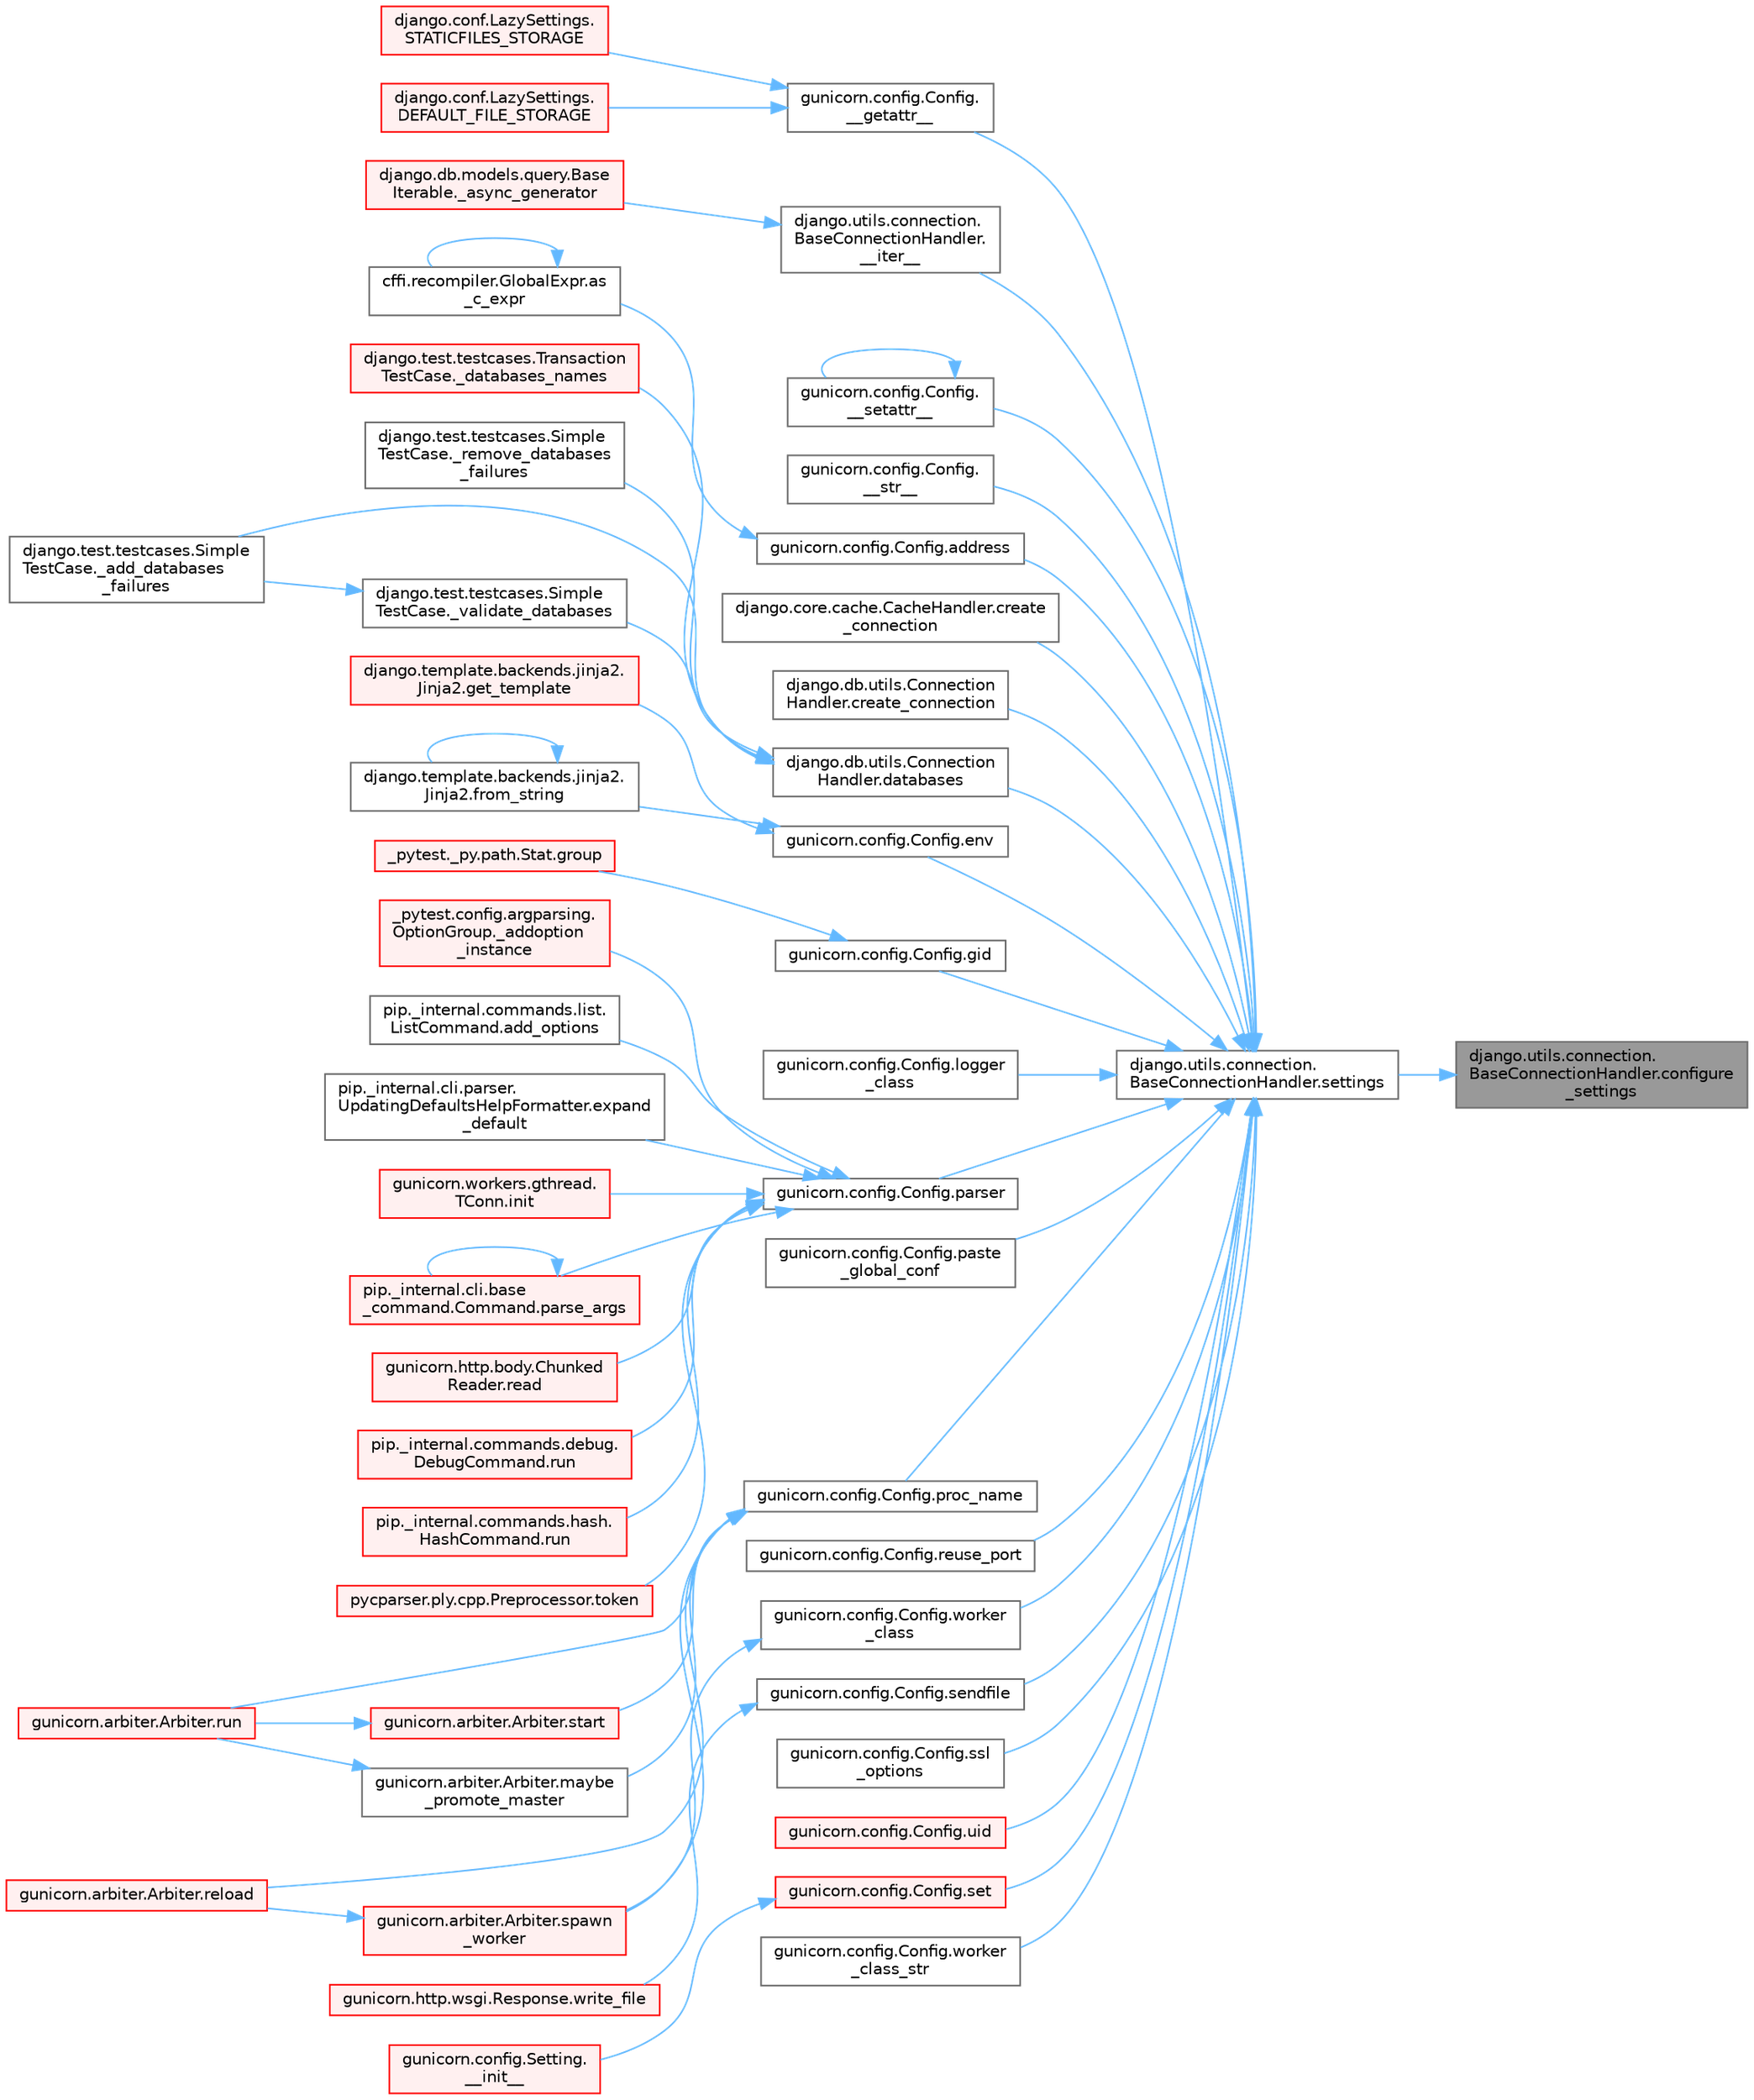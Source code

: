 digraph "django.utils.connection.BaseConnectionHandler.configure_settings"
{
 // LATEX_PDF_SIZE
  bgcolor="transparent";
  edge [fontname=Helvetica,fontsize=10,labelfontname=Helvetica,labelfontsize=10];
  node [fontname=Helvetica,fontsize=10,shape=box,height=0.2,width=0.4];
  rankdir="RL";
  Node1 [id="Node000001",label="django.utils.connection.\lBaseConnectionHandler.configure\l_settings",height=0.2,width=0.4,color="gray40", fillcolor="grey60", style="filled", fontcolor="black",tooltip=" "];
  Node1 -> Node2 [id="edge1_Node000001_Node000002",dir="back",color="steelblue1",style="solid",tooltip=" "];
  Node2 [id="Node000002",label="django.utils.connection.\lBaseConnectionHandler.settings",height=0.2,width=0.4,color="grey40", fillcolor="white", style="filled",URL="$classdjango_1_1utils_1_1connection_1_1_base_connection_handler.html#aa776ed5898d67867ef81fd3fe39e4286",tooltip=" "];
  Node2 -> Node3 [id="edge2_Node000002_Node000003",dir="back",color="steelblue1",style="solid",tooltip=" "];
  Node3 [id="Node000003",label="gunicorn.config.Config.\l__getattr__",height=0.2,width=0.4,color="grey40", fillcolor="white", style="filled",URL="$classgunicorn_1_1config_1_1_config.html#a71eacf01d4ad4f8e94164f40459e55b3",tooltip=" "];
  Node3 -> Node4 [id="edge3_Node000003_Node000004",dir="back",color="steelblue1",style="solid",tooltip=" "];
  Node4 [id="Node000004",label="django.conf.LazySettings.\lDEFAULT_FILE_STORAGE",height=0.2,width=0.4,color="red", fillcolor="#FFF0F0", style="filled",URL="$classdjango_1_1conf_1_1_lazy_settings.html#a262999dfae4088a806facff7288a28b2",tooltip=" "];
  Node3 -> Node6 [id="edge4_Node000003_Node000006",dir="back",color="steelblue1",style="solid",tooltip=" "];
  Node6 [id="Node000006",label="django.conf.LazySettings.\lSTATICFILES_STORAGE",height=0.2,width=0.4,color="red", fillcolor="#FFF0F0", style="filled",URL="$classdjango_1_1conf_1_1_lazy_settings.html#acf7e82a80fdd6a53ad31cd5f784aaaf7",tooltip=" "];
  Node2 -> Node7 [id="edge5_Node000002_Node000007",dir="back",color="steelblue1",style="solid",tooltip=" "];
  Node7 [id="Node000007",label="django.utils.connection.\lBaseConnectionHandler.\l__iter__",height=0.2,width=0.4,color="grey40", fillcolor="white", style="filled",URL="$classdjango_1_1utils_1_1connection_1_1_base_connection_handler.html#af9d51e8113018441c6051ada3dda01f3",tooltip=" "];
  Node7 -> Node8 [id="edge6_Node000007_Node000008",dir="back",color="steelblue1",style="solid",tooltip=" "];
  Node8 [id="Node000008",label="django.db.models.query.Base\lIterable._async_generator",height=0.2,width=0.4,color="red", fillcolor="#FFF0F0", style="filled",URL="$classdjango_1_1db_1_1models_1_1query_1_1_base_iterable.html#a3ecc2267976bc6628d1fe84d78355144",tooltip=" "];
  Node2 -> Node10 [id="edge7_Node000002_Node000010",dir="back",color="steelblue1",style="solid",tooltip=" "];
  Node10 [id="Node000010",label="gunicorn.config.Config.\l__setattr__",height=0.2,width=0.4,color="grey40", fillcolor="white", style="filled",URL="$classgunicorn_1_1config_1_1_config.html#a431221c36da65baeb6154ea04829398c",tooltip=" "];
  Node10 -> Node10 [id="edge8_Node000010_Node000010",dir="back",color="steelblue1",style="solid",tooltip=" "];
  Node2 -> Node11 [id="edge9_Node000002_Node000011",dir="back",color="steelblue1",style="solid",tooltip=" "];
  Node11 [id="Node000011",label="gunicorn.config.Config.\l__str__",height=0.2,width=0.4,color="grey40", fillcolor="white", style="filled",URL="$classgunicorn_1_1config_1_1_config.html#a50f8ba66ffbd216a35ceacef6ab8c5f3",tooltip=" "];
  Node2 -> Node12 [id="edge10_Node000002_Node000012",dir="back",color="steelblue1",style="solid",tooltip=" "];
  Node12 [id="Node000012",label="gunicorn.config.Config.address",height=0.2,width=0.4,color="grey40", fillcolor="white", style="filled",URL="$classgunicorn_1_1config_1_1_config.html#ad7fe7919987633fc2301dfa66b4290d4",tooltip=" "];
  Node12 -> Node13 [id="edge11_Node000012_Node000013",dir="back",color="steelblue1",style="solid",tooltip=" "];
  Node13 [id="Node000013",label="cffi.recompiler.GlobalExpr.as\l_c_expr",height=0.2,width=0.4,color="grey40", fillcolor="white", style="filled",URL="$classcffi_1_1recompiler_1_1_global_expr.html#aae637b22bd9e45c0afae2bd184781ad1",tooltip=" "];
  Node13 -> Node13 [id="edge12_Node000013_Node000013",dir="back",color="steelblue1",style="solid",tooltip=" "];
  Node2 -> Node14 [id="edge13_Node000002_Node000014",dir="back",color="steelblue1",style="solid",tooltip=" "];
  Node14 [id="Node000014",label="django.core.cache.CacheHandler.create\l_connection",height=0.2,width=0.4,color="grey40", fillcolor="white", style="filled",URL="$classdjango_1_1core_1_1cache_1_1_cache_handler.html#affa70374403e2626da5b3698f1e180e2",tooltip=" "];
  Node2 -> Node15 [id="edge14_Node000002_Node000015",dir="back",color="steelblue1",style="solid",tooltip=" "];
  Node15 [id="Node000015",label="django.db.utils.Connection\lHandler.create_connection",height=0.2,width=0.4,color="grey40", fillcolor="white", style="filled",URL="$classdjango_1_1db_1_1utils_1_1_connection_handler.html#ac44b31e2086cee7f00a7bc6f9f3e2112",tooltip=" "];
  Node2 -> Node16 [id="edge15_Node000002_Node000016",dir="back",color="steelblue1",style="solid",tooltip=" "];
  Node16 [id="Node000016",label="django.db.utils.Connection\lHandler.databases",height=0.2,width=0.4,color="grey40", fillcolor="white", style="filled",URL="$classdjango_1_1db_1_1utils_1_1_connection_handler.html#af7f29772e6e221e678cd244e59eb14a7",tooltip=" "];
  Node16 -> Node17 [id="edge16_Node000016_Node000017",dir="back",color="steelblue1",style="solid",tooltip=" "];
  Node17 [id="Node000017",label="django.test.testcases.Simple\lTestCase._add_databases\l_failures",height=0.2,width=0.4,color="grey40", fillcolor="white", style="filled",URL="$classdjango_1_1test_1_1testcases_1_1_simple_test_case.html#a53e46a0aa7a5d83f57aaf94ed65d6bb3",tooltip=" "];
  Node16 -> Node18 [id="edge17_Node000016_Node000018",dir="back",color="steelblue1",style="solid",tooltip=" "];
  Node18 [id="Node000018",label="django.test.testcases.Transaction\lTestCase._databases_names",height=0.2,width=0.4,color="red", fillcolor="#FFF0F0", style="filled",URL="$classdjango_1_1test_1_1testcases_1_1_transaction_test_case.html#a035e1553bc808dd366fb19b760e8b7be",tooltip=" "];
  Node16 -> Node27 [id="edge18_Node000016_Node000027",dir="back",color="steelblue1",style="solid",tooltip=" "];
  Node27 [id="Node000027",label="django.test.testcases.Simple\lTestCase._remove_databases\l_failures",height=0.2,width=0.4,color="grey40", fillcolor="white", style="filled",URL="$classdjango_1_1test_1_1testcases_1_1_simple_test_case.html#a7d3b76962d1ab6d491f446f34ada2bcc",tooltip=" "];
  Node16 -> Node28 [id="edge19_Node000016_Node000028",dir="back",color="steelblue1",style="solid",tooltip=" "];
  Node28 [id="Node000028",label="django.test.testcases.Simple\lTestCase._validate_databases",height=0.2,width=0.4,color="grey40", fillcolor="white", style="filled",URL="$classdjango_1_1test_1_1testcases_1_1_simple_test_case.html#af859e278898b237e77a0d867ea4cf6e1",tooltip=" "];
  Node28 -> Node17 [id="edge20_Node000028_Node000017",dir="back",color="steelblue1",style="solid",tooltip=" "];
  Node2 -> Node29 [id="edge21_Node000002_Node000029",dir="back",color="steelblue1",style="solid",tooltip=" "];
  Node29 [id="Node000029",label="gunicorn.config.Config.env",height=0.2,width=0.4,color="grey40", fillcolor="white", style="filled",URL="$classgunicorn_1_1config_1_1_config.html#a2deee7194d19cd91329a308e34f15b47",tooltip=" "];
  Node29 -> Node30 [id="edge22_Node000029_Node000030",dir="back",color="steelblue1",style="solid",tooltip=" "];
  Node30 [id="Node000030",label="django.template.backends.jinja2.\lJinja2.from_string",height=0.2,width=0.4,color="grey40", fillcolor="white", style="filled",URL="$classdjango_1_1template_1_1backends_1_1jinja2_1_1_jinja2.html#ac6bd7ef1752b1fd673c8bdb0ae0487ab",tooltip=" "];
  Node30 -> Node30 [id="edge23_Node000030_Node000030",dir="back",color="steelblue1",style="solid",tooltip=" "];
  Node29 -> Node31 [id="edge24_Node000029_Node000031",dir="back",color="steelblue1",style="solid",tooltip=" "];
  Node31 [id="Node000031",label="django.template.backends.jinja2.\lJinja2.get_template",height=0.2,width=0.4,color="red", fillcolor="#FFF0F0", style="filled",URL="$classdjango_1_1template_1_1backends_1_1jinja2_1_1_jinja2.html#a9265545a8f140b3d6554426b83cb56ec",tooltip=" "];
  Node2 -> Node3203 [id="edge25_Node000002_Node003203",dir="back",color="steelblue1",style="solid",tooltip=" "];
  Node3203 [id="Node003203",label="gunicorn.config.Config.gid",height=0.2,width=0.4,color="grey40", fillcolor="white", style="filled",URL="$classgunicorn_1_1config_1_1_config.html#a65c92a5a114c947968354bbce05ea506",tooltip=" "];
  Node3203 -> Node3204 [id="edge26_Node003203_Node003204",dir="back",color="steelblue1",style="solid",tooltip=" "];
  Node3204 [id="Node003204",label="_pytest._py.path.Stat.group",height=0.2,width=0.4,color="red", fillcolor="#FFF0F0", style="filled",URL="$class__pytest_1_1__py_1_1path_1_1_stat.html#aef4e7b019a25aa7e70b896054ef72f51",tooltip=" "];
  Node2 -> Node3205 [id="edge27_Node000002_Node003205",dir="back",color="steelblue1",style="solid",tooltip=" "];
  Node3205 [id="Node003205",label="gunicorn.config.Config.logger\l_class",height=0.2,width=0.4,color="grey40", fillcolor="white", style="filled",URL="$classgunicorn_1_1config_1_1_config.html#ab4c532876130c76c90a3ba799d85b67b",tooltip=" "];
  Node2 -> Node3206 [id="edge28_Node000002_Node003206",dir="back",color="steelblue1",style="solid",tooltip=" "];
  Node3206 [id="Node003206",label="gunicorn.config.Config.parser",height=0.2,width=0.4,color="grey40", fillcolor="white", style="filled",URL="$classgunicorn_1_1config_1_1_config.html#a6cd7e6a928a5a7a3c6d18a0040439dec",tooltip=" "];
  Node3206 -> Node1387 [id="edge29_Node003206_Node001387",dir="back",color="steelblue1",style="solid",tooltip=" "];
  Node1387 [id="Node001387",label="_pytest.config.argparsing.\lOptionGroup._addoption\l_instance",height=0.2,width=0.4,color="red", fillcolor="#FFF0F0", style="filled",URL="$class__pytest_1_1config_1_1argparsing_1_1_option_group.html#ad58bb06684870c5483c49b69f6266dbe",tooltip=" "];
  Node3206 -> Node3207 [id="edge30_Node003206_Node003207",dir="back",color="steelblue1",style="solid",tooltip=" "];
  Node3207 [id="Node003207",label="pip._internal.commands.list.\lListCommand.add_options",height=0.2,width=0.4,color="grey40", fillcolor="white", style="filled",URL="$classpip_1_1__internal_1_1commands_1_1list_1_1_list_command.html#a7beb3337bc0e9088a2ac304563feb671",tooltip=" "];
  Node3206 -> Node3208 [id="edge31_Node003206_Node003208",dir="back",color="steelblue1",style="solid",tooltip=" "];
  Node3208 [id="Node003208",label="pip._internal.cli.parser.\lUpdatingDefaultsHelpFormatter.expand\l_default",height=0.2,width=0.4,color="grey40", fillcolor="white", style="filled",URL="$classpip_1_1__internal_1_1cli_1_1parser_1_1_updating_defaults_help_formatter.html#a32c2fa54d1407762ff23c1a2d50370a7",tooltip=" "];
  Node3206 -> Node3209 [id="edge32_Node003206_Node003209",dir="back",color="steelblue1",style="solid",tooltip=" "];
  Node3209 [id="Node003209",label="gunicorn.workers.gthread.\lTConn.init",height=0.2,width=0.4,color="red", fillcolor="#FFF0F0", style="filled",URL="$classgunicorn_1_1workers_1_1gthread_1_1_t_conn.html#a5cbaeab16e7908f0cbf4730954f189fd",tooltip=" "];
  Node3206 -> Node3219 [id="edge33_Node003206_Node003219",dir="back",color="steelblue1",style="solid",tooltip=" "];
  Node3219 [id="Node003219",label="pip._internal.cli.base\l_command.Command.parse_args",height=0.2,width=0.4,color="red", fillcolor="#FFF0F0", style="filled",URL="$classpip_1_1__internal_1_1cli_1_1base__command_1_1_command.html#ae5d2ab6756b8ba6603587cbb39b9127f",tooltip=" "];
  Node3219 -> Node3219 [id="edge34_Node003219_Node003219",dir="back",color="steelblue1",style="solid",tooltip=" "];
  Node3206 -> Node3220 [id="edge35_Node003206_Node003220",dir="back",color="steelblue1",style="solid",tooltip=" "];
  Node3220 [id="Node003220",label="gunicorn.http.body.Chunked\lReader.read",height=0.2,width=0.4,color="red", fillcolor="#FFF0F0", style="filled",URL="$classgunicorn_1_1http_1_1body_1_1_chunked_reader.html#aa291cdee58cf19e63d92914442ab2d7e",tooltip=" "];
  Node3206 -> Node3221 [id="edge36_Node003206_Node003221",dir="back",color="steelblue1",style="solid",tooltip=" "];
  Node3221 [id="Node003221",label="pip._internal.commands.debug.\lDebugCommand.run",height=0.2,width=0.4,color="red", fillcolor="#FFF0F0", style="filled",URL="$classpip_1_1__internal_1_1commands_1_1debug_1_1_debug_command.html#ad61d252dadf4281ecbf50be217af05b8",tooltip=" "];
  Node3206 -> Node3222 [id="edge37_Node003206_Node003222",dir="back",color="steelblue1",style="solid",tooltip=" "];
  Node3222 [id="Node003222",label="pip._internal.commands.hash.\lHashCommand.run",height=0.2,width=0.4,color="red", fillcolor="#FFF0F0", style="filled",URL="$classpip_1_1__internal_1_1commands_1_1hash_1_1_hash_command.html#a1c507b4629e8940645b8239212076661",tooltip=" "];
  Node3206 -> Node3223 [id="edge38_Node003206_Node003223",dir="back",color="steelblue1",style="solid",tooltip=" "];
  Node3223 [id="Node003223",label="pycparser.ply.cpp.Preprocessor.token",height=0.2,width=0.4,color="red", fillcolor="#FFF0F0", style="filled",URL="$classpycparser_1_1ply_1_1cpp_1_1_preprocessor.html#ac15600d7021e8a849f126500017231ff",tooltip=" "];
  Node2 -> Node3235 [id="edge39_Node000002_Node003235",dir="back",color="steelblue1",style="solid",tooltip=" "];
  Node3235 [id="Node003235",label="gunicorn.config.Config.paste\l_global_conf",height=0.2,width=0.4,color="grey40", fillcolor="white", style="filled",URL="$classgunicorn_1_1config_1_1_config.html#a050d697055705c041417a1d55cfd07b6",tooltip=" "];
  Node2 -> Node3236 [id="edge40_Node000002_Node003236",dir="back",color="steelblue1",style="solid",tooltip=" "];
  Node3236 [id="Node003236",label="gunicorn.config.Config.proc_name",height=0.2,width=0.4,color="grey40", fillcolor="white", style="filled",URL="$classgunicorn_1_1config_1_1_config.html#af59145947d670d400784a1a1e4acdca9",tooltip=" "];
  Node3236 -> Node3039 [id="edge41_Node003236_Node003039",dir="back",color="steelblue1",style="solid",tooltip=" "];
  Node3039 [id="Node003039",label="gunicorn.arbiter.Arbiter.maybe\l_promote_master",height=0.2,width=0.4,color="grey40", fillcolor="white", style="filled",URL="$classgunicorn_1_1arbiter_1_1_arbiter.html#ac7f3e48e04d09eb9d85ce449b258d1c3",tooltip=" "];
  Node3039 -> Node1415 [id="edge42_Node003039_Node001415",dir="back",color="steelblue1",style="solid",tooltip=" "];
  Node1415 [id="Node001415",label="gunicorn.arbiter.Arbiter.run",height=0.2,width=0.4,color="red", fillcolor="#FFF0F0", style="filled",URL="$classgunicorn_1_1arbiter_1_1_arbiter.html#a690c034511f5f267e7da7478590701a9",tooltip=" "];
  Node3236 -> Node3048 [id="edge43_Node003236_Node003048",dir="back",color="steelblue1",style="solid",tooltip=" "];
  Node3048 [id="Node003048",label="gunicorn.arbiter.Arbiter.reload",height=0.2,width=0.4,color="red", fillcolor="#FFF0F0", style="filled",URL="$classgunicorn_1_1arbiter_1_1_arbiter.html#a162ce86e507c7c6ab257a187515bd0c3",tooltip=" "];
  Node3236 -> Node1415 [id="edge44_Node003236_Node001415",dir="back",color="steelblue1",style="solid",tooltip=" "];
  Node3236 -> Node3051 [id="edge45_Node003236_Node003051",dir="back",color="steelblue1",style="solid",tooltip=" "];
  Node3051 [id="Node003051",label="gunicorn.arbiter.Arbiter.spawn\l_worker",height=0.2,width=0.4,color="red", fillcolor="#FFF0F0", style="filled",URL="$classgunicorn_1_1arbiter_1_1_arbiter.html#ad319e6177cd75b61e9bb7c13bcfe5101",tooltip=" "];
  Node3051 -> Node3048 [id="edge46_Node003051_Node003048",dir="back",color="steelblue1",style="solid",tooltip=" "];
  Node3236 -> Node3053 [id="edge47_Node003236_Node003053",dir="back",color="steelblue1",style="solid",tooltip=" "];
  Node3053 [id="Node003053",label="gunicorn.arbiter.Arbiter.start",height=0.2,width=0.4,color="red", fillcolor="#FFF0F0", style="filled",URL="$classgunicorn_1_1arbiter_1_1_arbiter.html#a9abc475f491622dde84515bdde802f2e",tooltip=" "];
  Node3053 -> Node1415 [id="edge48_Node003053_Node001415",dir="back",color="steelblue1",style="solid",tooltip=" "];
  Node2 -> Node3237 [id="edge49_Node000002_Node003237",dir="back",color="steelblue1",style="solid",tooltip=" "];
  Node3237 [id="Node003237",label="gunicorn.config.Config.reuse_port",height=0.2,width=0.4,color="grey40", fillcolor="white", style="filled",URL="$classgunicorn_1_1config_1_1_config.html#a0fa890e3d37b3ecf9d640cf1160aaf8e",tooltip=" "];
  Node2 -> Node3238 [id="edge50_Node000002_Node003238",dir="back",color="steelblue1",style="solid",tooltip=" "];
  Node3238 [id="Node003238",label="gunicorn.config.Config.sendfile",height=0.2,width=0.4,color="grey40", fillcolor="white", style="filled",URL="$classgunicorn_1_1config_1_1_config.html#a77830122086408d0905d6457eef88017",tooltip=" "];
  Node3238 -> Node734 [id="edge51_Node003238_Node000734",dir="back",color="steelblue1",style="solid",tooltip=" "];
  Node734 [id="Node000734",label="gunicorn.http.wsgi.Response.write_file",height=0.2,width=0.4,color="red", fillcolor="#FFF0F0", style="filled",URL="$classgunicorn_1_1http_1_1wsgi_1_1_response.html#a469fe7554d4ffcd4dd1497f24d216329",tooltip=" "];
  Node2 -> Node3239 [id="edge52_Node000002_Node003239",dir="back",color="steelblue1",style="solid",tooltip=" "];
  Node3239 [id="Node003239",label="gunicorn.config.Config.set",height=0.2,width=0.4,color="red", fillcolor="#FFF0F0", style="filled",URL="$classgunicorn_1_1config_1_1_config.html#a3f128be027e2915b7114f240157b494a",tooltip=" "];
  Node3239 -> Node861 [id="edge53_Node003239_Node000861",dir="back",color="steelblue1",style="solid",tooltip=" "];
  Node861 [id="Node000861",label="gunicorn.config.Setting.\l__init__",height=0.2,width=0.4,color="red", fillcolor="#FFF0F0", style="filled",URL="$classgunicorn_1_1config_1_1_setting.html#aca1cb2d38bdd9b92194f85913daaaa53",tooltip=" "];
  Node2 -> Node3240 [id="edge54_Node000002_Node003240",dir="back",color="steelblue1",style="solid",tooltip=" "];
  Node3240 [id="Node003240",label="gunicorn.config.Config.ssl\l_options",height=0.2,width=0.4,color="grey40", fillcolor="white", style="filled",URL="$classgunicorn_1_1config_1_1_config.html#a475c6594f27da09430ceedfaa5b5023c",tooltip=" "];
  Node2 -> Node3241 [id="edge55_Node000002_Node003241",dir="back",color="steelblue1",style="solid",tooltip=" "];
  Node3241 [id="Node003241",label="gunicorn.config.Config.uid",height=0.2,width=0.4,color="red", fillcolor="#FFF0F0", style="filled",URL="$classgunicorn_1_1config_1_1_config.html#a72da0351bb66ecaf52b321aa3e073826",tooltip=" "];
  Node2 -> Node3243 [id="edge56_Node000002_Node003243",dir="back",color="steelblue1",style="solid",tooltip=" "];
  Node3243 [id="Node003243",label="gunicorn.config.Config.worker\l_class",height=0.2,width=0.4,color="grey40", fillcolor="white", style="filled",URL="$classgunicorn_1_1config_1_1_config.html#a243b71acadf86a418446257ea2c3e305",tooltip=" "];
  Node3243 -> Node3051 [id="edge57_Node003243_Node003051",dir="back",color="steelblue1",style="solid",tooltip=" "];
  Node2 -> Node3244 [id="edge58_Node000002_Node003244",dir="back",color="steelblue1",style="solid",tooltip=" "];
  Node3244 [id="Node003244",label="gunicorn.config.Config.worker\l_class_str",height=0.2,width=0.4,color="grey40", fillcolor="white", style="filled",URL="$classgunicorn_1_1config_1_1_config.html#acfea07ff6aecf83edfc5d5965c2548fc",tooltip=" "];
}
